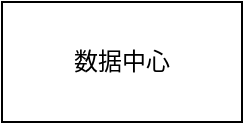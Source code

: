 <mxfile version="15.7.3" type="github">
  <diagram id="_-MqyW4Q1VzwtjQZQQiM" name="第 1 页">
    <mxGraphModel dx="886" dy="477" grid="1" gridSize="10" guides="1" tooltips="1" connect="1" arrows="1" fold="1" page="1" pageScale="1" pageWidth="827" pageHeight="1169" math="0" shadow="0">
      <root>
        <mxCell id="0" />
        <mxCell id="1" parent="0" />
        <mxCell id="5mchCgbg-qBCtX31tOW3-2" value="数据中心" style="rounded=0;whiteSpace=wrap;html=1;" vertex="1" parent="1">
          <mxGeometry x="280" y="200" width="120" height="60" as="geometry" />
        </mxCell>
      </root>
    </mxGraphModel>
  </diagram>
</mxfile>
